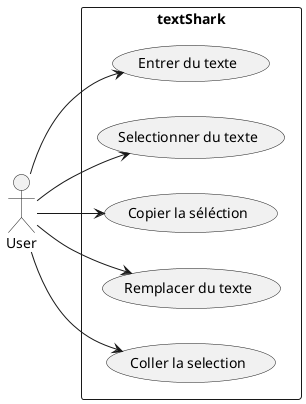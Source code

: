 @startuml
'https://plantuml.com/use-case-diagram

left to right direction
skinparam packageStyle rect
skinparam shadowing false

actor User

rectangle textShark {
    usecase "Entrer du texte" as txt
    usecase "Selectionner du texte" as select
    usecase "Copier la séléction" as cp
    usecase "Coller la selection" as paste
    usecase "Remplacer du texte" as replace
}

User -> txt
User -> select
User -> cp
User -> replace
User --> paste

@enduml